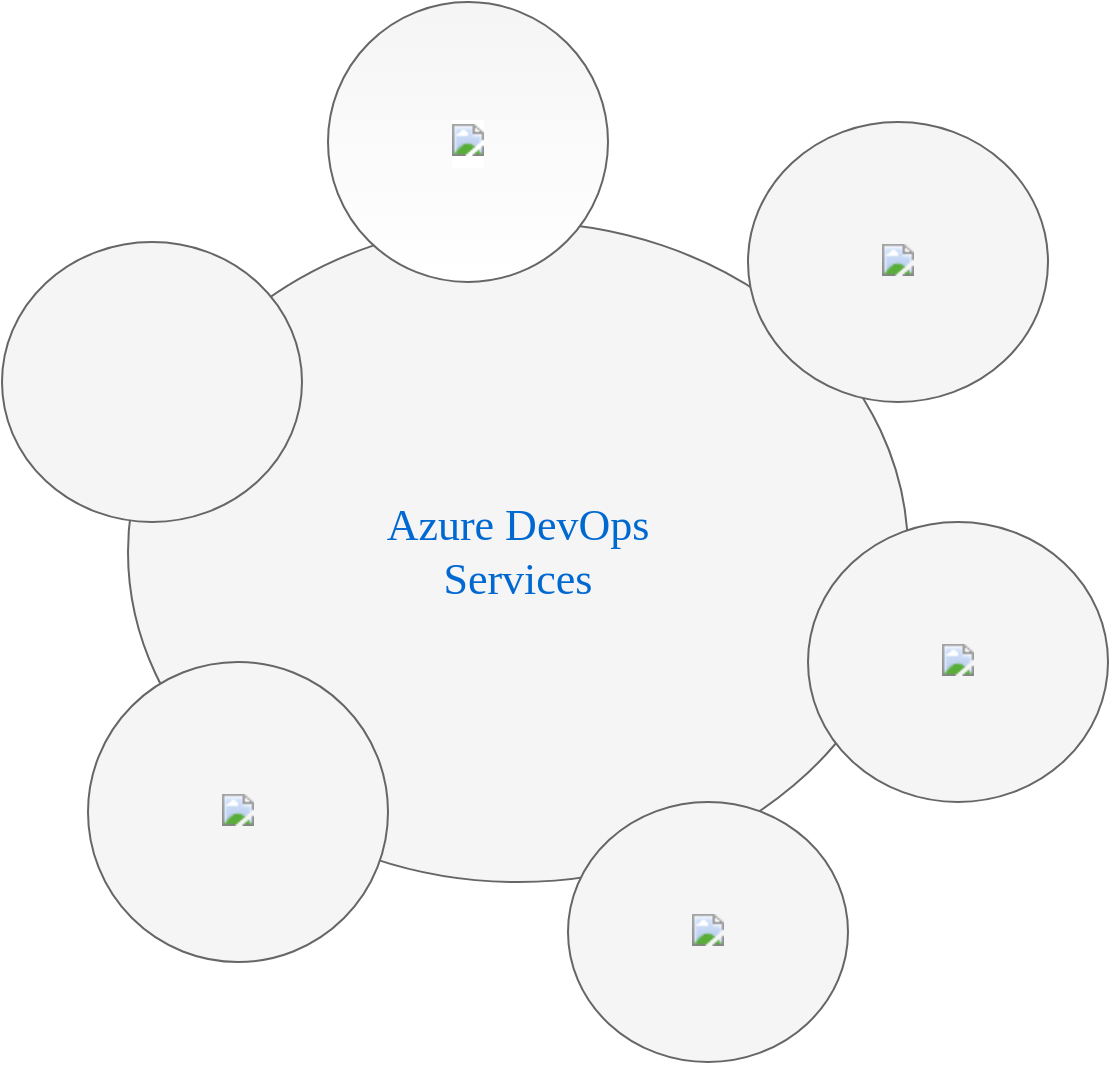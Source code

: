 <mxfile version="13.10.0" type="github">
  <diagram name="Page-1" id="dd472eb7-4b8b-5cd9-a60b-b15522922e76">
    <mxGraphModel dx="1240" dy="643" grid="1" gridSize="10" guides="1" tooltips="1" connect="1" arrows="1" fold="1" page="1" pageScale="1" pageWidth="1100" pageHeight="850" background="#ffffff" math="0" shadow="0">
      <root>
        <mxCell id="0" />
        <mxCell id="1" parent="0" />
        <mxCell id="374e34682ed331ee-1" value="&lt;font face=&quot;Lucida Console&quot;&gt;Azure DevOps &lt;br&gt;Services&lt;/font&gt;" style="ellipse;whiteSpace=wrap;html=1;rounded=0;shadow=0;dashed=0;comic=0;fontFamily=Verdana;fontSize=22;fontColor=#0069D1;fillColor=#f5f5f5;strokeColor=#666666;" parent="1" vertex="1">
          <mxGeometry x="330" y="180" width="390" height="330" as="geometry" />
        </mxCell>
        <mxCell id="45236fa5f4b8e91a-1" value="&lt;h3 class=&quot;text-heading4 color-devops-boards&quot; style=&quot;box-sizing: inherit ; font-size: 18px ; line-height: 1.3 ; margin: 10px 0px 9px ; position: relative ; color: rgb(46 , 46 , 51) ; font-family: &amp;#34;segoe ui&amp;#34; , &amp;#34;segoeui&amp;#34; , &amp;#34;segoe wp&amp;#34; , &amp;#34;tahoma&amp;#34; , &amp;#34;arial&amp;#34; , sans-serif ; text-align: left ; background-color: rgb(255 , 255 , 255)&quot;&gt;&lt;img src=&quot;https://azurecomcdn.azureedge.net/cvt-28fac33c1d67fb825ed6b66100842257baab9f93a0abb1b6025bb0f171ea348b/images/shared/services/devops/boards-icon-80.png&quot;&gt;&lt;br&gt;&lt;/h3&gt;" style="ellipse;whiteSpace=wrap;html=1;rounded=0;shadow=0;dashed=0;comic=0;fontFamily=Verdana;fontSize=22;fontColor=#0069D1;fillColor=#f5f5f5;strokeColor=#666666;gradientColor=#ffffff;" parent="1" vertex="1">
          <mxGeometry x="430" y="70" width="140" height="140" as="geometry" />
        </mxCell>
        <mxCell id="45236fa5f4b8e91a-2" value="&lt;img src=&quot;https://azurecomcdn.azureedge.net/cvt-28fac33c1d67fb825ed6b66100842257baab9f93a0abb1b6025bb0f171ea348b/images/shared/services/devops/test-plans-icon-80.png&quot;&gt;" style="ellipse;whiteSpace=wrap;html=1;rounded=0;shadow=0;dashed=0;comic=0;fontFamily=Verdana;fontSize=22;fontColor=#0069D1;fillColor=#f5f5f5;strokeColor=#666666;" parent="1" vertex="1">
          <mxGeometry x="310" y="400" width="150" height="150" as="geometry" />
        </mxCell>
        <mxCell id="45236fa5f4b8e91a-3" value="&lt;img src=&quot;https://azurecomcdn.azureedge.net/cvt-28fac33c1d67fb825ed6b66100842257baab9f93a0abb1b6025bb0f171ea348b/images/shared/services/devops/pipelines-icon-80.png&quot;&gt;" style="ellipse;whiteSpace=wrap;html=1;rounded=0;shadow=0;dashed=0;comic=0;fontFamily=Verdana;fontSize=22;fontColor=#0069D1;fillColor=#f5f5f5;strokeColor=#666666;" parent="1" vertex="1">
          <mxGeometry x="670" y="330" width="150" height="140" as="geometry" />
        </mxCell>
        <mxCell id="45236fa5f4b8e91a-6" value="&lt;img src=&quot;https://azurecomcdn.azureedge.net/cvt-28fac33c1d67fb825ed6b66100842257baab9f93a0abb1b6025bb0f171ea348b/images/shared/services/devops/repos-icon-80.png&quot;&gt;" style="ellipse;whiteSpace=wrap;html=1;rounded=0;shadow=0;dashed=0;comic=0;fontFamily=Verdana;fontSize=22;fontColor=#0069D1;fillColor=#f5f5f5;strokeColor=#666666;" parent="1" vertex="1">
          <mxGeometry x="640" y="130" width="150" height="140" as="geometry" />
        </mxCell>
        <mxCell id="45236fa5f4b8e91a-7" value="&lt;img src=&quot;https://azurecomcdn.azureedge.net/cvt-28fac33c1d67fb825ed6b66100842257baab9f93a0abb1b6025bb0f171ea348b/images/shared/services/devops/artifacts-icon-72.png&quot;&gt;" style="ellipse;whiteSpace=wrap;html=1;rounded=0;shadow=0;dashed=0;comic=0;fontFamily=Verdana;fontSize=22;fontColor=#0069D1;fillColor=#f5f5f5;strokeColor=#666666;" parent="1" vertex="1">
          <mxGeometry x="550" y="470" width="140" height="130" as="geometry" />
        </mxCell>
        <mxCell id="45236fa5f4b8e91a-8" value="" style="ellipse;whiteSpace=wrap;html=1;rounded=0;shadow=0;dashed=0;comic=0;fontFamily=Verdana;fontSize=22;fontColor=#0069D1;fillColor=#f5f5f5;strokeColor=#666666;" parent="1" vertex="1">
          <mxGeometry x="267" y="190" width="150" height="140" as="geometry" />
        </mxCell>
        <mxCell id="8hstgDDjFndxdjPl-Gpj-9" value="" style="shape=image;html=1;verticalAlign=top;verticalLabelPosition=bottom;labelBackgroundColor=#ffffff;imageAspect=0;aspect=fixed;image=https://cdn3.iconfinder.com/data/icons/energy-and-power-glyph-24-px/24/Extension_cable_extension_cord_extension_lead_power_extension_power_supply-128.png" vertex="1" parent="1">
          <mxGeometry x="290" y="200" width="104" height="104" as="geometry" />
        </mxCell>
      </root>
    </mxGraphModel>
  </diagram>
</mxfile>
